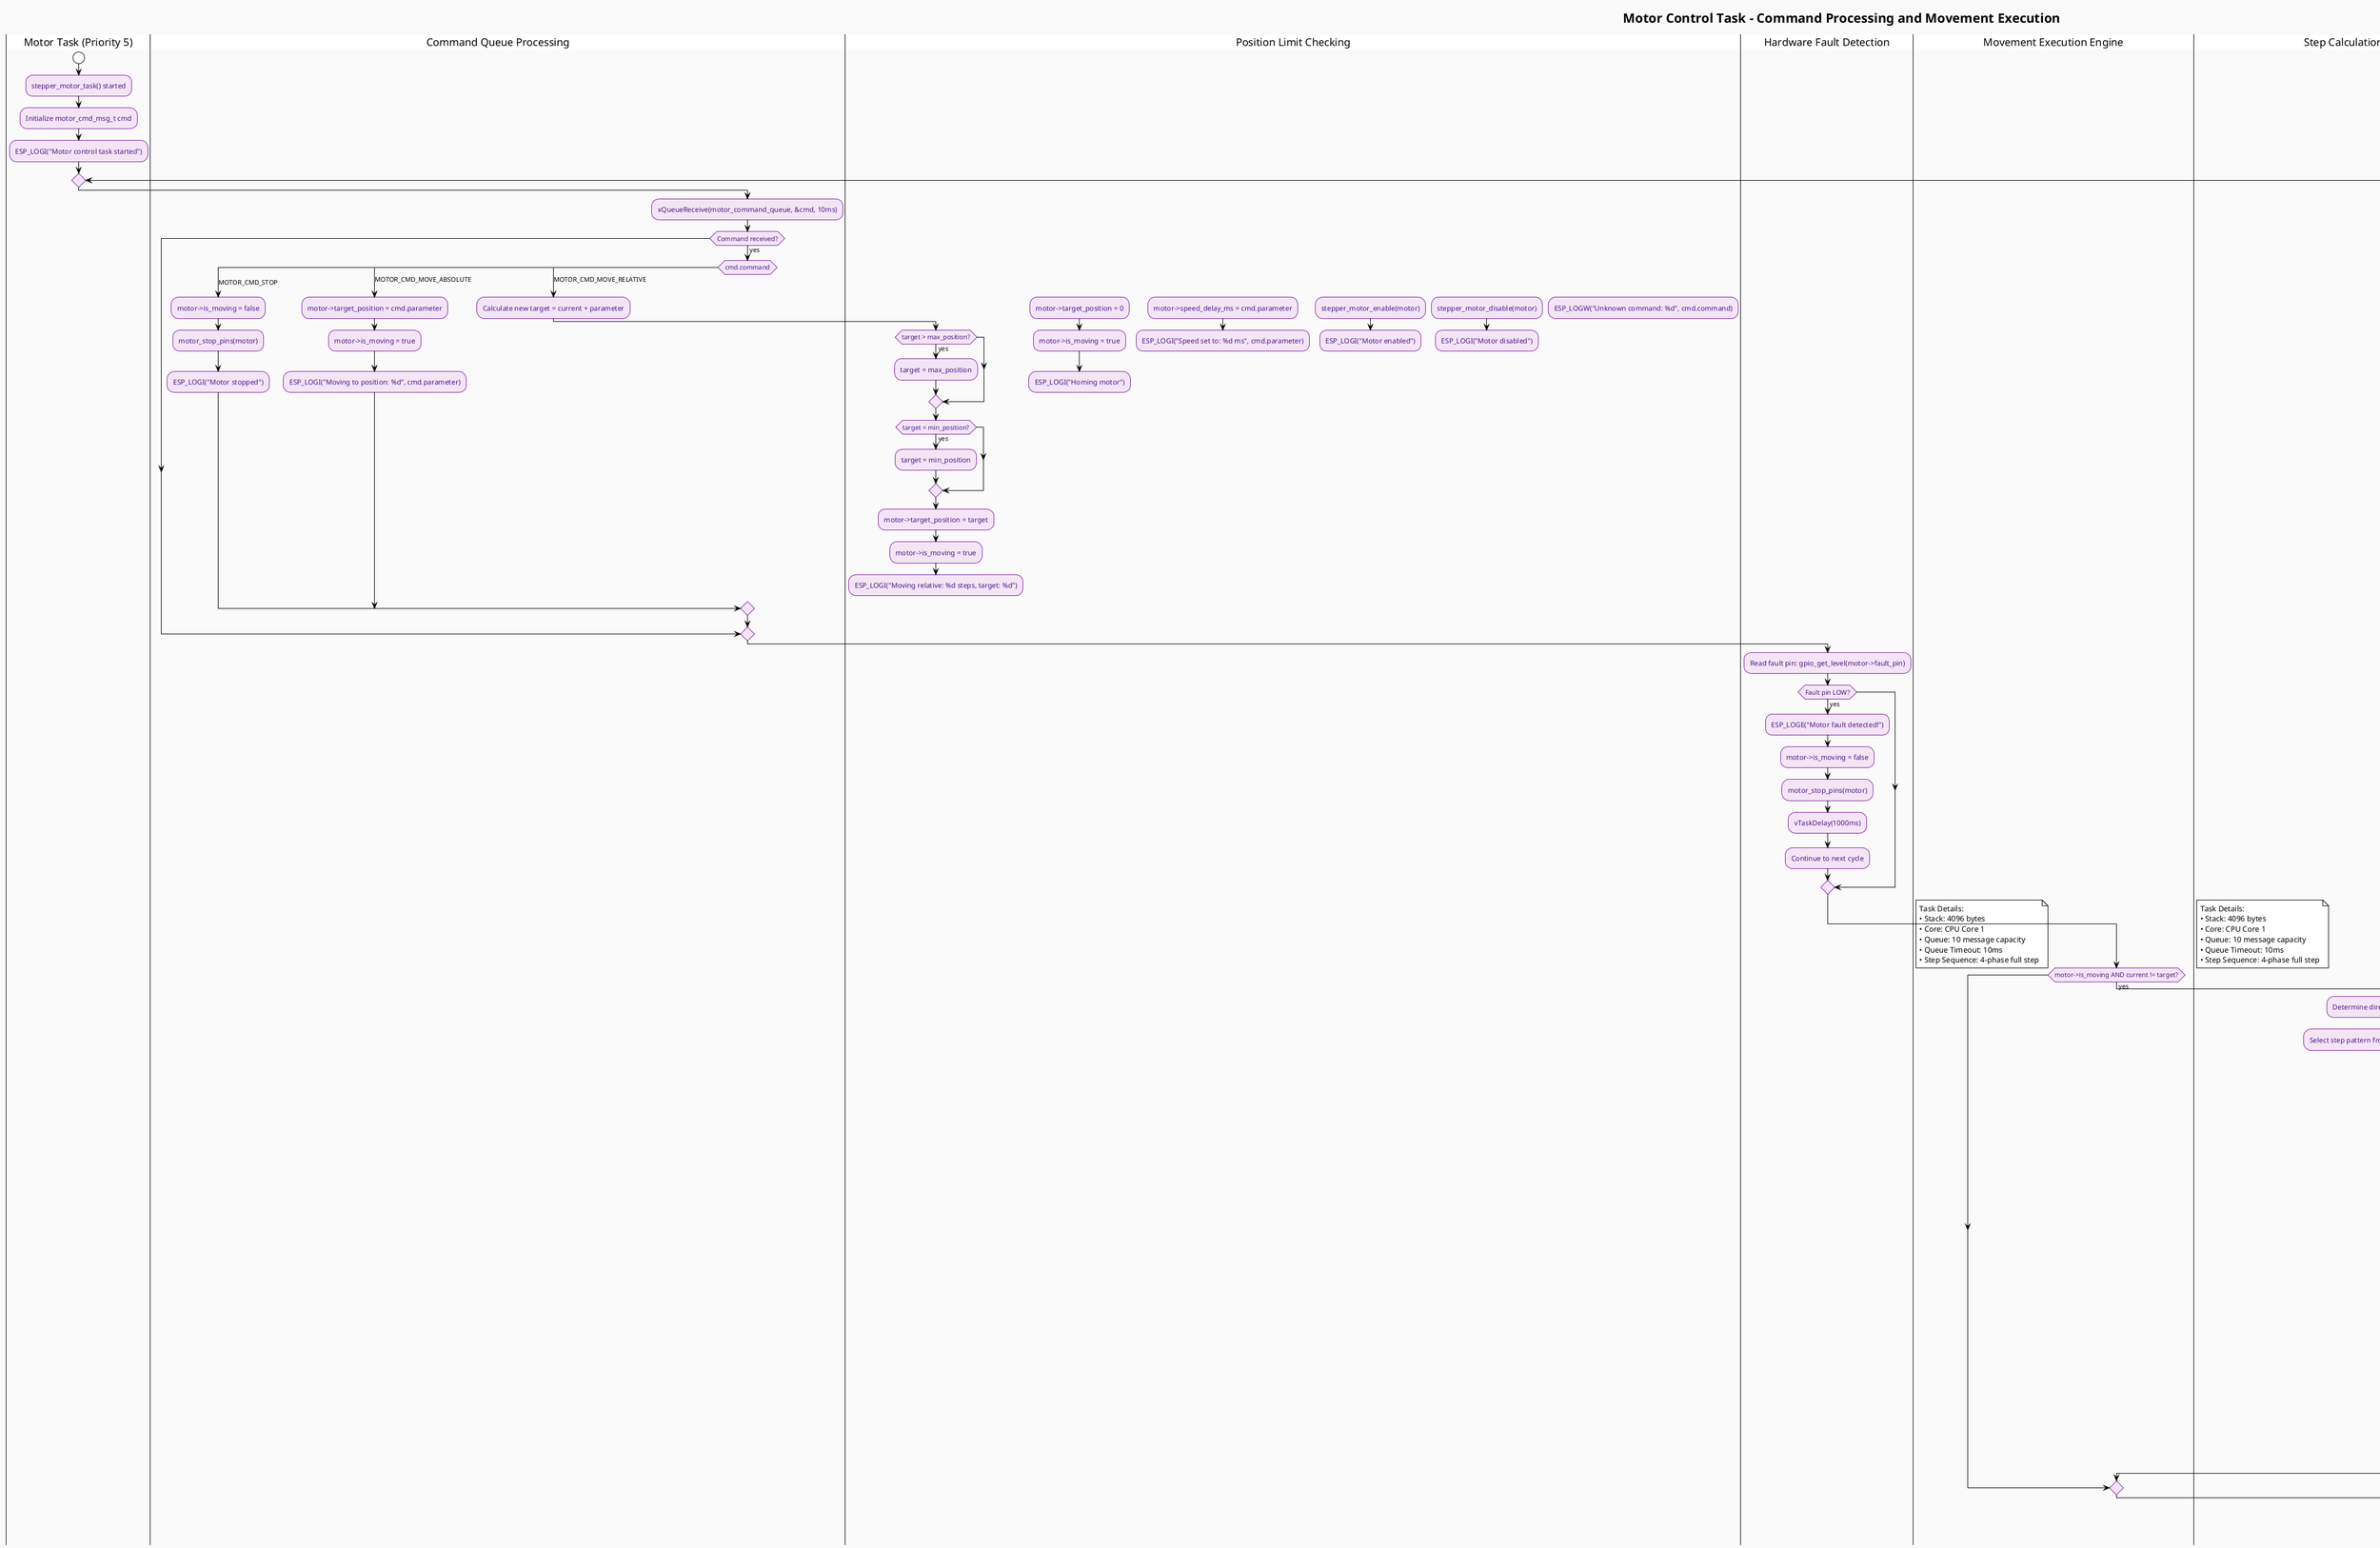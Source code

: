 @startuml Motor_Task_Detailed_Flow
!theme plain

' Inline styling
skinparam backgroundColor #FAFAFA
skinparam activity {
  backgroundColor #F3E5F5
  borderColor #7B1FA2
  fontColor #4A148C
}

title Motor Control Task - Command Processing and Movement Execution

|Motor Task (Priority 5)|
start
:stepper_motor_task() started;
:Initialize motor_cmd_msg_t cmd;
:ESP_LOGI("Motor control task started");

repeat
    |Command Queue Processing|
    :xQueueReceive(motor_command_queue, &cmd, 10ms);
    if (Command received?) then (yes)
        switch (cmd.command)
        
        case (MOTOR_CMD_STOP)
            :motor->is_moving = false;
            :motor_stop_pins(motor);
            :ESP_LOGI("Motor stopped");
            
        case (MOTOR_CMD_MOVE_ABSOLUTE)
            :motor->target_position = cmd.parameter;
            :motor->is_moving = true;
            :ESP_LOGI("Moving to position: %d", cmd.parameter);
            
        case (MOTOR_CMD_MOVE_RELATIVE)
            :Calculate new target = current + parameter;
            |Position Limit Checking|
            if (target > max_position?) then (yes)
                :target = max_position;
            endif
            if (target < min_position?) then (yes)
                :target = min_position;
            endif
            :motor->target_position = target;
            :motor->is_moving = true;
            :ESP_LOGI("Moving relative: %d steps, target: %d");
            
        case (MOTOR_CMD_HOME)
            :motor->target_position = 0;
            :motor->is_moving = true;
            :ESP_LOGI("Homing motor");
            
        case (MOTOR_CMD_SET_SPEED)
            :motor->speed_delay_ms = cmd.parameter;
            :ESP_LOGI("Speed set to: %d ms", cmd.parameter);
            
        case (MOTOR_CMD_ENABLE)
            :stepper_motor_enable(motor);
            :ESP_LOGI("Motor enabled");
            
        case (MOTOR_CMD_DISABLE)
            :stepper_motor_disable(motor);
            :ESP_LOGI("Motor disabled");
            
        case (default)
            :ESP_LOGW("Unknown command: %d", cmd.command);
            
        endswitch
    endif
    
    |Hardware Fault Detection|
    :Read fault pin: gpio_get_level(motor->fault_pin);
    if (Fault pin LOW?) then (yes)
        :ESP_LOGE("Motor fault detected!");
        :motor->is_moving = false;
        :motor_stop_pins(motor);
        :vTaskDelay(1000ms);
        :Continue to next cycle;
    endif
    
    |Movement Execution Engine|
    if (motor->is_moving AND current != target?) then (yes)
        |Step Calculation|
        :Determine direction = (target > current);
        :Select step pattern from step_sequence[current_step];
        
        |GPIO Control|
        :gpio_set_level(ain1_pin, pattern[0]);
        :gpio_set_level(ain2_pin, pattern[1]);
        :gpio_set_level(bin1_pin, pattern[2]);
        :gpio_set_level(bin2_pin, pattern[3]);
        
        |Position Tracking|
        if (direction == forward?) then (yes)
            :current_position++;
            :current_step = (current_step + 1) % 4;
        else (no)
            :current_position--;
            :current_step = (current_step + 3) % 4;
        endif
        
        |Speed Control|
        :vTaskDelay(speed_delay_ms);
        
        |Target Check|
        if (current_position == target_position?) then (yes)
            :motor->is_moving = false;
            :motor_stop_pins(motor);
            :ESP_LOGI("Target reached: %d", current_position);
        endif
    endif
    
repeat while (Task active)

note right : Task Details:\n• Stack: 4096 bytes\n• Core: CPU Core 1\n• Queue: 10 message capacity\n• Queue Timeout: 10ms\n• Step Sequence: 4-phase full step

stop

@enduml 